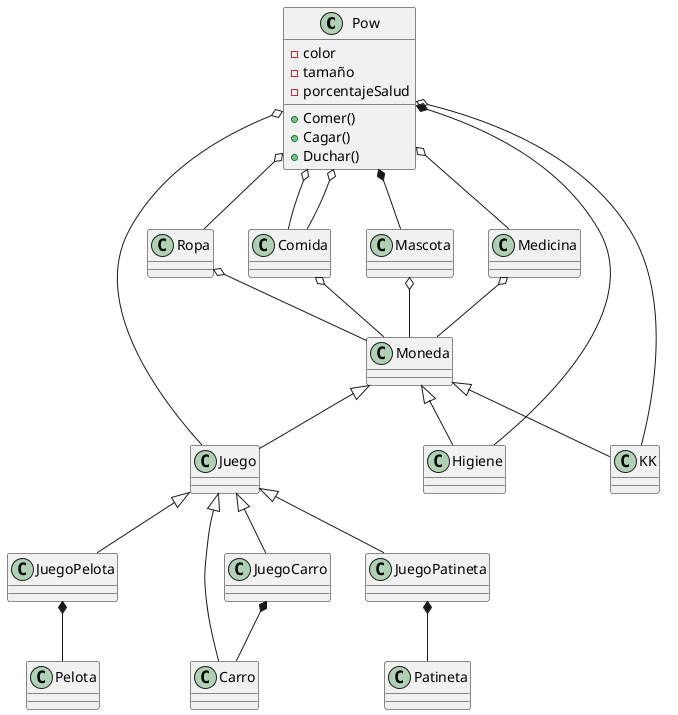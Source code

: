 @startuml  pow

class Pow {
    - color
    - tamaño
    - porcentajeSalud
    + Comer()
    + Cagar()
    + Duchar()

}
class Juego
class JuegoPelota
class JuegoPelota
class Carro 
class Moneda 
class Medicina
class Ropa
class Higiene
class Patineta
class KK
class Comida
class Mascota
class JuegoPatineta
class JuegoCarro

Pow o-- Juego
Juego <|-- JuegoPelota
JuegoPelota *-- Pelota
Juego <|-- Carro
Pow o-- Comida
Mascota o-- Moneda
Comida o-- Moneda
Medicina o-- Moneda
Ropa o-- Moneda
Pow o-- KK
Pow o-- Ropa
Pow o-- Comida
Pow o-- Medicina
Pow *-- Mascota
JuegoPatineta *-- Patineta
JuegoCarro *-- Carro
Pow *-- Higiene
Moneda <|-- KK
Moneda <|-- Juego
Juego <|-- JuegoCarro
Juego <|-- JuegoPatineta
Moneda <|--Higiene




@enduml